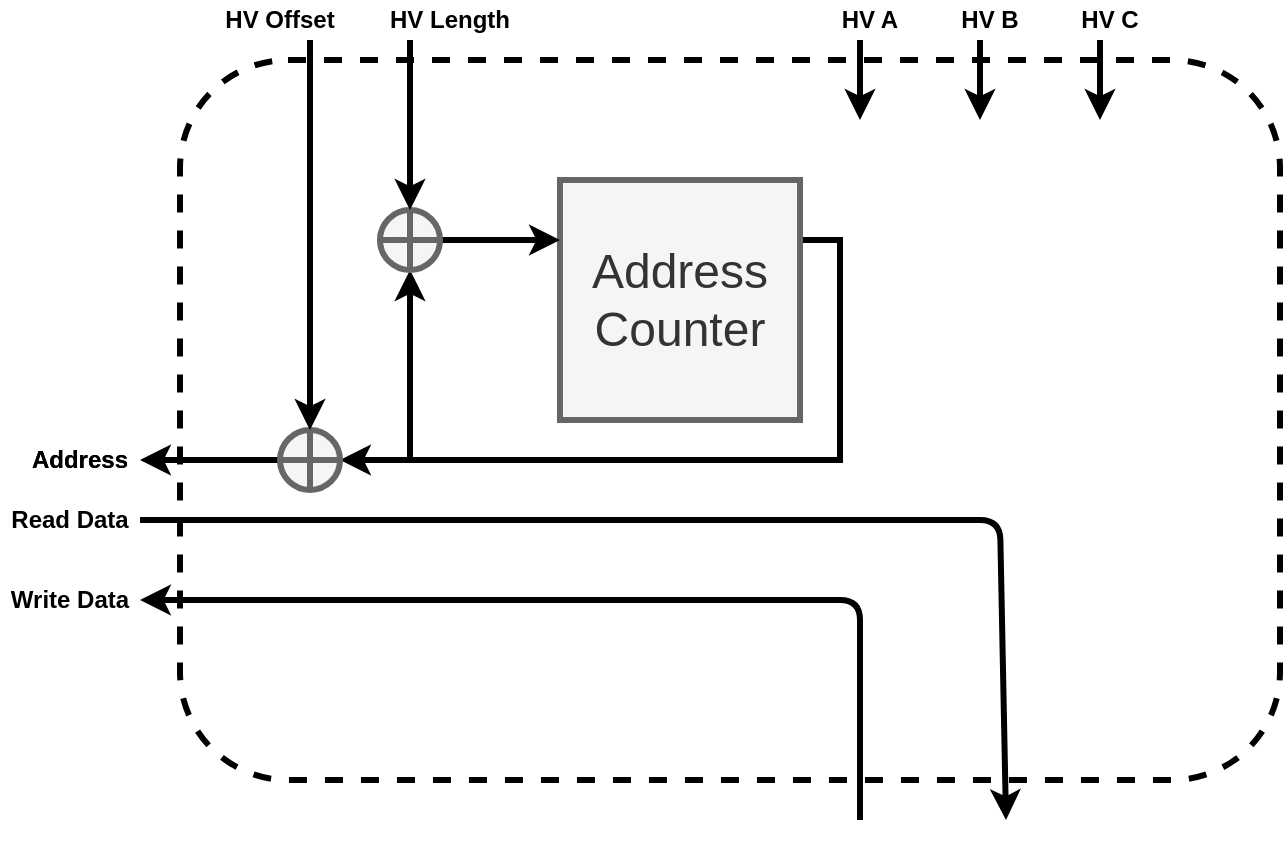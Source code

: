 <mxfile version="14.5.1" type="device"><diagram id="dDRjpbS4E9wqUgED-Zm8" name="Page-1"><mxGraphModel dx="1831" dy="567" grid="1" gridSize="10" guides="1" tooltips="1" connect="1" arrows="1" fold="1" page="1" pageScale="1" pageWidth="850" pageHeight="1100" math="0" shadow="0"><root><mxCell id="0"/><mxCell id="1" parent="0"/><mxCell id="K0JO6OlZba1il3KFhMdt-12" value="" style="rounded=1;whiteSpace=wrap;html=1;strokeWidth=3;dashed=1;" vertex="1" parent="1"><mxGeometry x="20" y="170" width="550" height="360" as="geometry"/></mxCell><mxCell id="K0JO6OlZba1il3KFhMdt-7" style="edgeStyle=orthogonalEdgeStyle;rounded=0;orthogonalLoop=1;jettySize=auto;html=1;exitX=1;exitY=0.25;exitDx=0;exitDy=0;entryX=0.5;entryY=1;entryDx=0;entryDy=0;strokeWidth=3;" edge="1" parent="1" source="K0JO6OlZba1il3KFhMdt-1" target="K0JO6OlZba1il3KFhMdt-2"><mxGeometry relative="1" as="geometry"><Array as="points"><mxPoint x="350" y="260"/><mxPoint x="350" y="370"/><mxPoint x="135" y="370"/></Array></mxGeometry></mxCell><mxCell id="K0JO6OlZba1il3KFhMdt-15" style="edgeStyle=orthogonalEdgeStyle;rounded=0;orthogonalLoop=1;jettySize=auto;html=1;exitX=1;exitY=0.25;exitDx=0;exitDy=0;entryX=1;entryY=0.5;entryDx=0;entryDy=0;strokeWidth=3;" edge="1" parent="1" source="K0JO6OlZba1il3KFhMdt-1" target="K0JO6OlZba1il3KFhMdt-13"><mxGeometry relative="1" as="geometry"/></mxCell><mxCell id="K0JO6OlZba1il3KFhMdt-1" value="&lt;font style=&quot;font-size: 24px&quot;&gt;Address Counter&lt;/font&gt;" style="rounded=0;whiteSpace=wrap;html=1;strokeWidth=3;fillColor=#f5f5f5;strokeColor=#666666;fontColor=#333333;" vertex="1" parent="1"><mxGeometry x="210" y="230" width="120" height="120" as="geometry"/></mxCell><mxCell id="K0JO6OlZba1il3KFhMdt-4" style="edgeStyle=orthogonalEdgeStyle;rounded=0;orthogonalLoop=1;jettySize=auto;html=1;exitX=1;exitY=0.5;exitDx=0;exitDy=0;entryX=0;entryY=0.25;entryDx=0;entryDy=0;strokeWidth=3;" edge="1" parent="1" source="K0JO6OlZba1il3KFhMdt-2" target="K0JO6OlZba1il3KFhMdt-1"><mxGeometry relative="1" as="geometry"/></mxCell><mxCell id="K0JO6OlZba1il3KFhMdt-2" value="" style="shape=orEllipse;perimeter=ellipsePerimeter;whiteSpace=wrap;html=1;backgroundOutline=1;strokeWidth=3;fillColor=#f5f5f5;strokeColor=#666666;fontColor=#333333;" vertex="1" parent="1"><mxGeometry x="120" y="245" width="30" height="30" as="geometry"/></mxCell><mxCell id="K0JO6OlZba1il3KFhMdt-9" value="" style="endArrow=classic;html=1;entryX=0.5;entryY=0;entryDx=0;entryDy=0;strokeWidth=3;" edge="1" parent="1" target="K0JO6OlZba1il3KFhMdt-2"><mxGeometry width="50" height="50" relative="1" as="geometry"><mxPoint x="135" y="160" as="sourcePoint"/><mxPoint x="310" y="250" as="targetPoint"/></mxGeometry></mxCell><mxCell id="K0JO6OlZba1il3KFhMdt-17" style="edgeStyle=orthogonalEdgeStyle;rounded=0;orthogonalLoop=1;jettySize=auto;html=1;exitX=0;exitY=0.5;exitDx=0;exitDy=0;strokeWidth=3;" edge="1" parent="1" source="K0JO6OlZba1il3KFhMdt-13"><mxGeometry relative="1" as="geometry"><mxPoint y="369.952" as="targetPoint"/></mxGeometry></mxCell><mxCell id="K0JO6OlZba1il3KFhMdt-13" value="" style="shape=orEllipse;perimeter=ellipsePerimeter;whiteSpace=wrap;html=1;backgroundOutline=1;strokeWidth=3;fillColor=#f5f5f5;strokeColor=#666666;fontColor=#333333;" vertex="1" parent="1"><mxGeometry x="70" y="355" width="30" height="30" as="geometry"/></mxCell><mxCell id="K0JO6OlZba1il3KFhMdt-16" value="" style="endArrow=classic;html=1;entryX=0.5;entryY=0;entryDx=0;entryDy=0;strokeWidth=3;" edge="1" parent="1" target="K0JO6OlZba1il3KFhMdt-13"><mxGeometry width="50" height="50" relative="1" as="geometry"><mxPoint x="85" y="160" as="sourcePoint"/><mxPoint x="220" y="290" as="targetPoint"/></mxGeometry></mxCell><mxCell id="K0JO6OlZba1il3KFhMdt-18" value="" style="endArrow=classic;html=1;strokeWidth=3;" edge="1" parent="1"><mxGeometry width="50" height="50" relative="1" as="geometry"><mxPoint y="400" as="sourcePoint"/><mxPoint x="433" y="550" as="targetPoint"/><Array as="points"><mxPoint x="430" y="400"/></Array></mxGeometry></mxCell><mxCell id="K0JO6OlZba1il3KFhMdt-19" value="" style="endArrow=classic;html=1;strokeWidth=3;" edge="1" parent="1"><mxGeometry width="50" height="50" relative="1" as="geometry"><mxPoint x="360" y="550" as="sourcePoint"/><mxPoint y="440" as="targetPoint"/><Array as="points"><mxPoint x="360" y="440"/></Array></mxGeometry></mxCell><mxCell id="K0JO6OlZba1il3KFhMdt-20" value="&lt;b&gt;Address&lt;/b&gt;" style="text;html=1;strokeColor=none;fillColor=none;align=center;verticalAlign=middle;whiteSpace=wrap;rounded=0;" vertex="1" parent="1"><mxGeometry x="-50" y="360" width="40" height="20" as="geometry"/></mxCell><mxCell id="K0JO6OlZba1il3KFhMdt-21" value="&lt;b&gt;Read Data&lt;/b&gt;" style="text;html=1;strokeColor=none;fillColor=none;align=center;verticalAlign=middle;whiteSpace=wrap;rounded=0;" vertex="1" parent="1"><mxGeometry x="-70" y="390" width="70" height="20" as="geometry"/></mxCell><mxCell id="K0JO6OlZba1il3KFhMdt-22" value="&lt;b&gt;Write Data&lt;/b&gt;" style="text;html=1;strokeColor=none;fillColor=none;align=center;verticalAlign=middle;whiteSpace=wrap;rounded=0;" vertex="1" parent="1"><mxGeometry x="-70" y="430" width="70" height="20" as="geometry"/></mxCell><mxCell id="K0JO6OlZba1il3KFhMdt-23" value="&lt;b&gt;Address&lt;/b&gt;" style="text;html=1;strokeColor=none;fillColor=none;align=center;verticalAlign=middle;whiteSpace=wrap;rounded=0;" vertex="1" parent="1"><mxGeometry x="-50" y="360" width="40" height="20" as="geometry"/></mxCell><mxCell id="K0JO6OlZba1il3KFhMdt-24" value="&lt;b&gt;HV Offset&lt;/b&gt;" style="text;html=1;strokeColor=none;fillColor=none;align=center;verticalAlign=middle;whiteSpace=wrap;rounded=0;" vertex="1" parent="1"><mxGeometry x="40" y="140" width="60" height="20" as="geometry"/></mxCell><mxCell id="K0JO6OlZba1il3KFhMdt-25" value="&lt;b&gt;HV Length&lt;/b&gt;" style="text;html=1;strokeColor=none;fillColor=none;align=center;verticalAlign=middle;whiteSpace=wrap;rounded=0;" vertex="1" parent="1"><mxGeometry x="120" y="140" width="70" height="20" as="geometry"/></mxCell><mxCell id="K0JO6OlZba1il3KFhMdt-26" value="" style="endArrow=classic;html=1;strokeWidth=3;" edge="1" parent="1"><mxGeometry width="50" height="50" relative="1" as="geometry"><mxPoint x="360" y="160" as="sourcePoint"/><mxPoint x="360" y="200" as="targetPoint"/></mxGeometry></mxCell><mxCell id="K0JO6OlZba1il3KFhMdt-27" value="" style="endArrow=classic;html=1;strokeWidth=3;" edge="1" parent="1"><mxGeometry width="50" height="50" relative="1" as="geometry"><mxPoint x="420" y="160.0" as="sourcePoint"/><mxPoint x="420" y="200.0" as="targetPoint"/></mxGeometry></mxCell><mxCell id="K0JO6OlZba1il3KFhMdt-28" value="" style="endArrow=classic;html=1;strokeWidth=3;" edge="1" parent="1"><mxGeometry width="50" height="50" relative="1" as="geometry"><mxPoint x="480" y="160.0" as="sourcePoint"/><mxPoint x="480" y="200.0" as="targetPoint"/></mxGeometry></mxCell><mxCell id="K0JO6OlZba1il3KFhMdt-29" value="&lt;b&gt;HV A&lt;/b&gt;" style="text;html=1;strokeColor=none;fillColor=none;align=center;verticalAlign=middle;whiteSpace=wrap;rounded=0;" vertex="1" parent="1"><mxGeometry x="330" y="140" width="70" height="20" as="geometry"/></mxCell><mxCell id="K0JO6OlZba1il3KFhMdt-30" value="&lt;b&gt;HV B&lt;/b&gt;" style="text;html=1;strokeColor=none;fillColor=none;align=center;verticalAlign=middle;whiteSpace=wrap;rounded=0;" vertex="1" parent="1"><mxGeometry x="390" y="140" width="70" height="20" as="geometry"/></mxCell><mxCell id="K0JO6OlZba1il3KFhMdt-31" value="&lt;b&gt;HV C&lt;/b&gt;" style="text;html=1;strokeColor=none;fillColor=none;align=center;verticalAlign=middle;whiteSpace=wrap;rounded=0;" vertex="1" parent="1"><mxGeometry x="450" y="140" width="70" height="20" as="geometry"/></mxCell></root></mxGraphModel></diagram></mxfile>